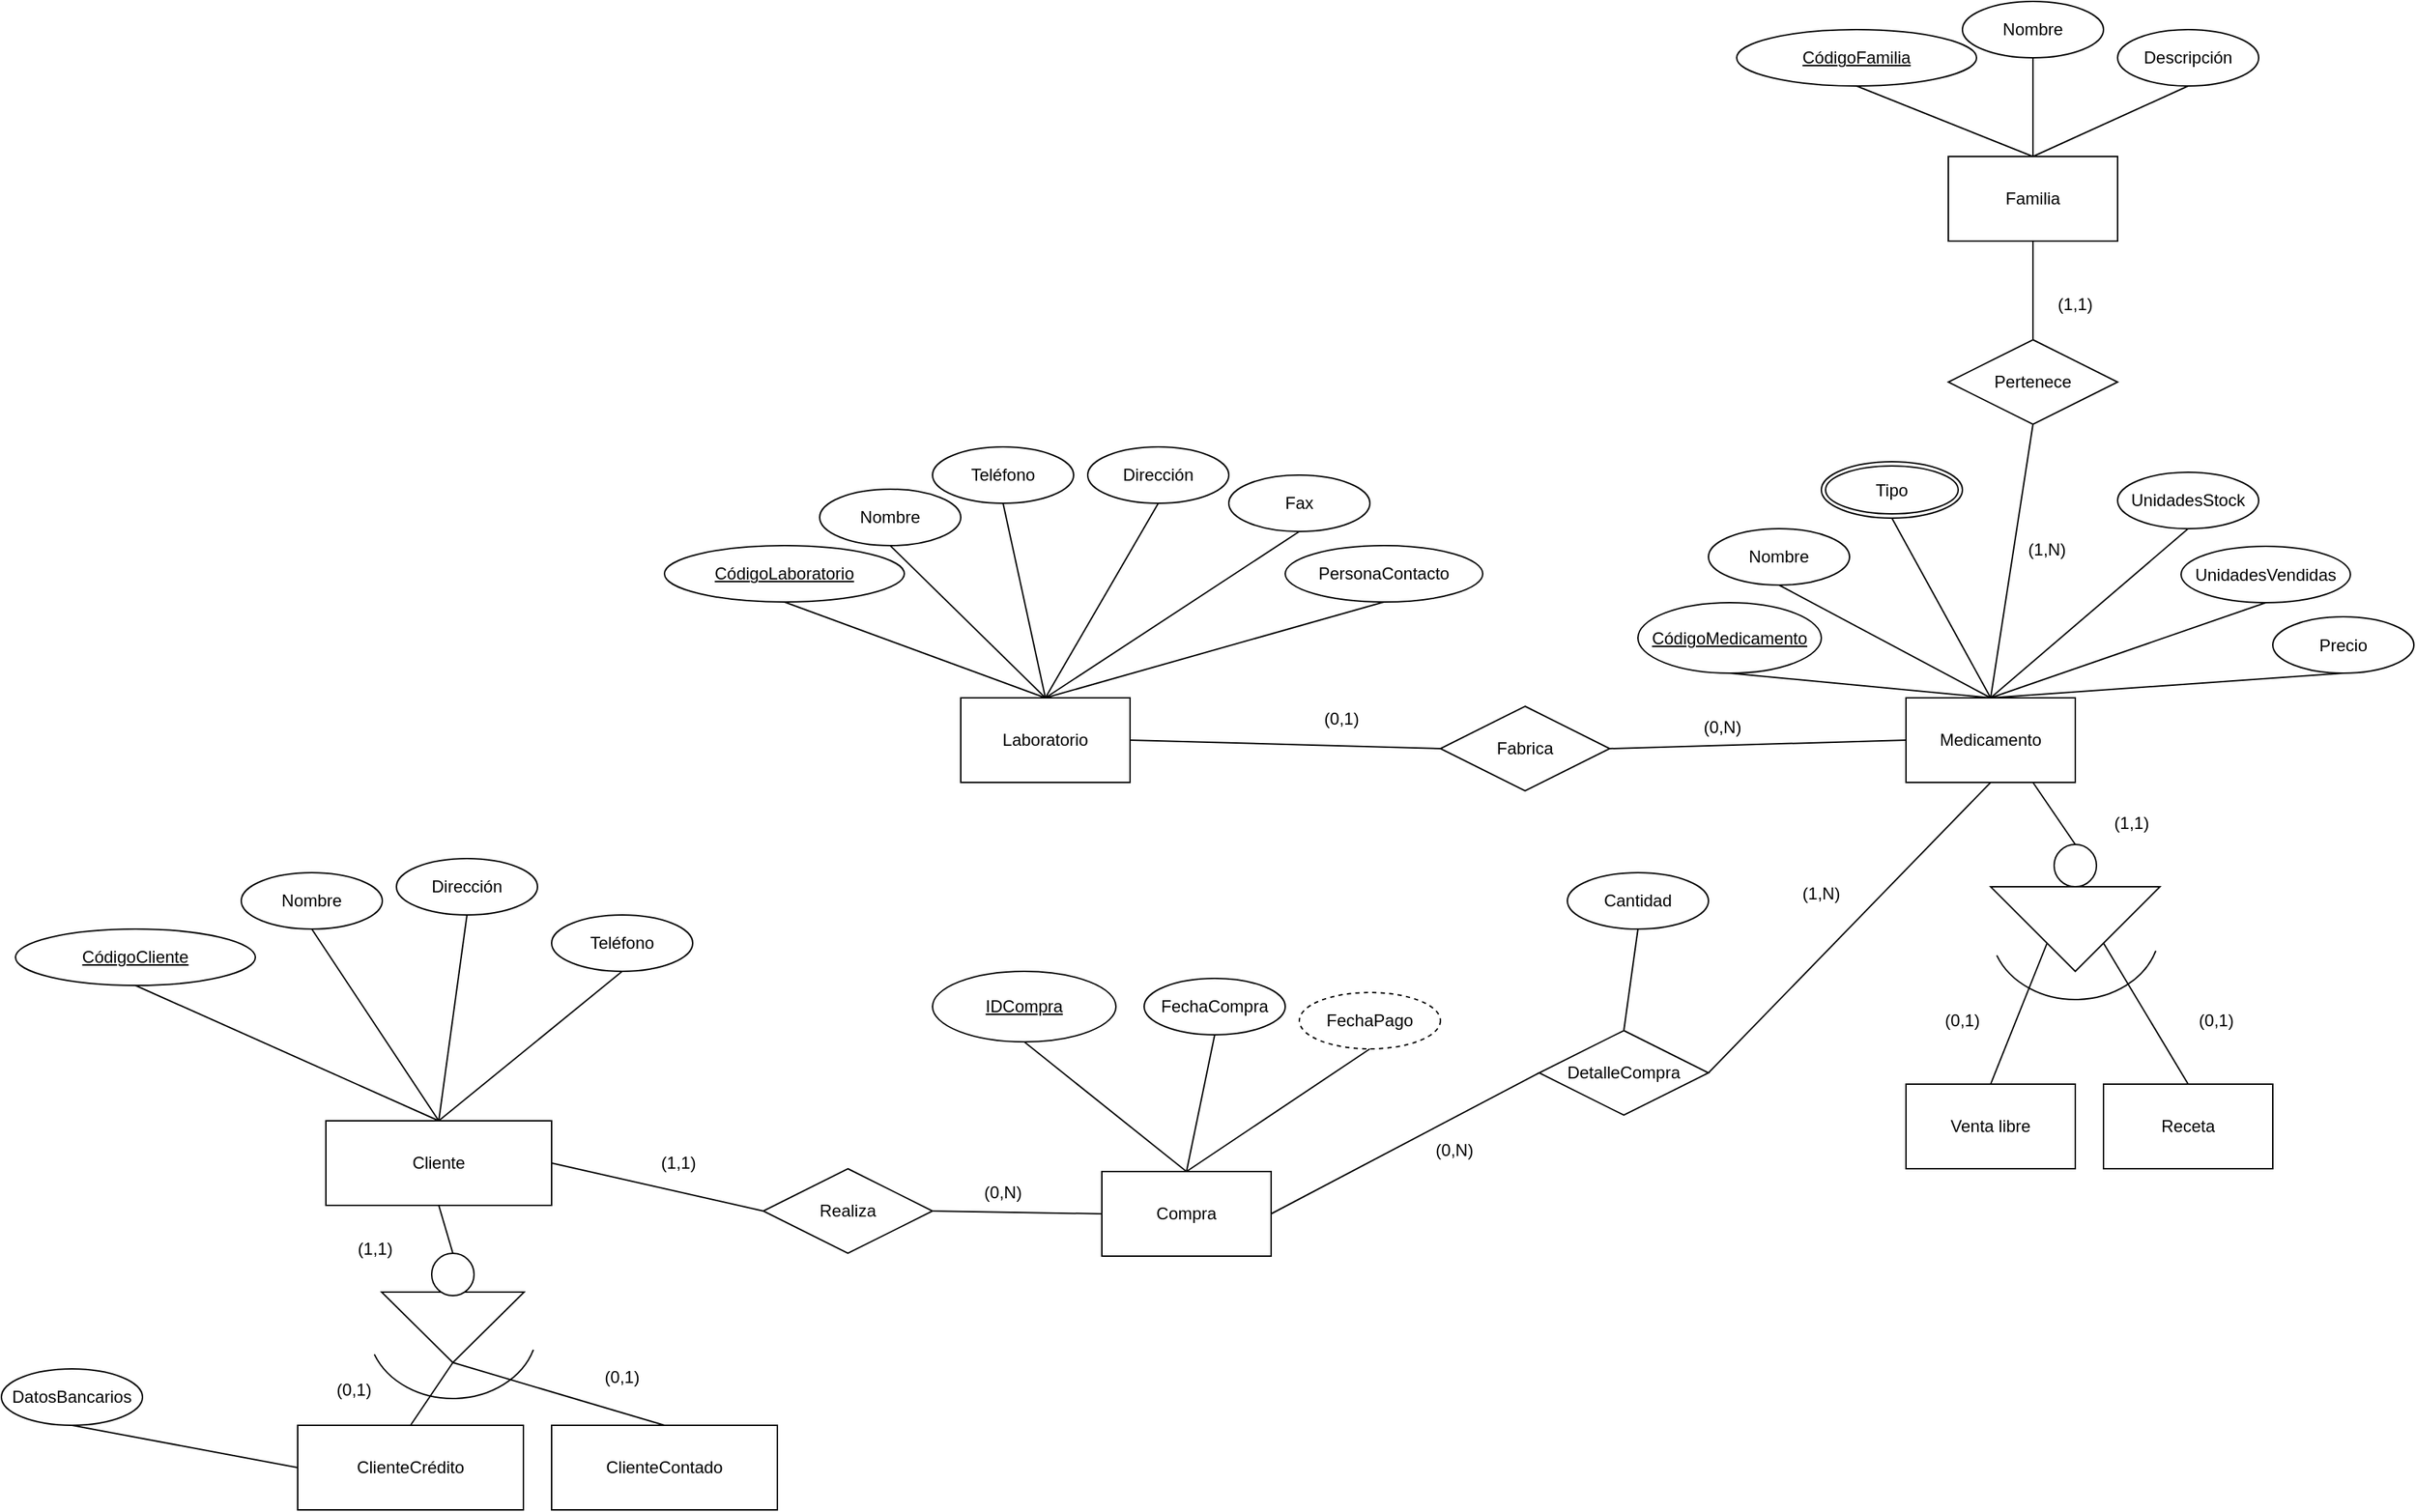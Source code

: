 <mxfile version="28.2.5">
  <diagram name="Página-1" id="T7vkIlMq0gVBXNgawNNp">
    <mxGraphModel grid="1" page="1" gridSize="10" guides="1" tooltips="1" connect="1" arrows="1" fold="1" pageScale="1" pageWidth="1169" pageHeight="827" math="0" shadow="0">
      <root>
        <mxCell id="0" />
        <mxCell id="1" parent="0" />
        <mxCell id="7CvodlsHvuCRBug9zF3--1" value="Medicamento" style="rounded=0;whiteSpace=wrap;html=1;" vertex="1" parent="1">
          <mxGeometry x="270" y="574" width="120" height="60" as="geometry" />
        </mxCell>
        <mxCell id="7CvodlsHvuCRBug9zF3--4" value="CódigoMedicamento" style="ellipse;whiteSpace=wrap;html=1;align=center;fontStyle=4;" vertex="1" parent="1">
          <mxGeometry x="80" y="506.5" width="130" height="50" as="geometry" />
        </mxCell>
        <mxCell id="7CvodlsHvuCRBug9zF3--5" value="" style="endArrow=none;html=1;rounded=0;exitX=0.5;exitY=1;exitDx=0;exitDy=0;entryX=0.5;entryY=0;entryDx=0;entryDy=0;" edge="1" parent="1" source="7CvodlsHvuCRBug9zF3--4" target="7CvodlsHvuCRBug9zF3--1">
          <mxGeometry relative="1" as="geometry">
            <mxPoint x="40" y="714" as="sourcePoint" />
            <mxPoint x="200" y="714" as="targetPoint" />
          </mxGeometry>
        </mxCell>
        <mxCell id="7CvodlsHvuCRBug9zF3--6" value="Nombre" style="ellipse;whiteSpace=wrap;html=1;align=center;" vertex="1" parent="1">
          <mxGeometry x="130" y="454" width="100" height="40" as="geometry" />
        </mxCell>
        <mxCell id="7CvodlsHvuCRBug9zF3--7" value="" style="endArrow=none;html=1;rounded=0;exitX=0.5;exitY=1;exitDx=0;exitDy=0;" edge="1" parent="1" source="7CvodlsHvuCRBug9zF3--6">
          <mxGeometry relative="1" as="geometry">
            <mxPoint x="220" y="504" as="sourcePoint" />
            <mxPoint x="330" y="574" as="targetPoint" />
          </mxGeometry>
        </mxCell>
        <mxCell id="7CvodlsHvuCRBug9zF3--8" value="Tipo" style="ellipse;shape=doubleEllipse;margin=3;whiteSpace=wrap;html=1;align=center;" vertex="1" parent="1">
          <mxGeometry x="210" y="406.5" width="100" height="40" as="geometry" />
        </mxCell>
        <mxCell id="7CvodlsHvuCRBug9zF3--9" value="" style="endArrow=none;html=1;rounded=0;exitX=0.5;exitY=1;exitDx=0;exitDy=0;entryX=0.5;entryY=0;entryDx=0;entryDy=0;" edge="1" parent="1" source="7CvodlsHvuCRBug9zF3--8" target="7CvodlsHvuCRBug9zF3--1">
          <mxGeometry relative="1" as="geometry">
            <mxPoint x="290" y="494" as="sourcePoint" />
            <mxPoint x="350" y="564" as="targetPoint" />
          </mxGeometry>
        </mxCell>
        <mxCell id="7CvodlsHvuCRBug9zF3--10" value="UnidadesStock" style="ellipse;whiteSpace=wrap;html=1;align=center;" vertex="1" parent="1">
          <mxGeometry x="420" y="414" width="100" height="40" as="geometry" />
        </mxCell>
        <mxCell id="7CvodlsHvuCRBug9zF3--11" value="" style="endArrow=none;html=1;rounded=0;exitX=0.5;exitY=1;exitDx=0;exitDy=0;entryX=0.5;entryY=0;entryDx=0;entryDy=0;" edge="1" parent="1" source="7CvodlsHvuCRBug9zF3--10" target="7CvodlsHvuCRBug9zF3--1">
          <mxGeometry relative="1" as="geometry">
            <mxPoint x="400" y="494" as="sourcePoint" />
            <mxPoint x="350" y="564" as="targetPoint" />
          </mxGeometry>
        </mxCell>
        <mxCell id="7CvodlsHvuCRBug9zF3--12" value="UnidadesVendidas" style="ellipse;whiteSpace=wrap;html=1;align=center;" vertex="1" parent="1">
          <mxGeometry x="465" y="466.5" width="120" height="40" as="geometry" />
        </mxCell>
        <mxCell id="7CvodlsHvuCRBug9zF3--13" value="" style="endArrow=none;html=1;rounded=0;exitX=0.5;exitY=1;exitDx=0;exitDy=0;entryX=0.5;entryY=0;entryDx=0;entryDy=0;" edge="1" parent="1" source="7CvodlsHvuCRBug9zF3--12" target="7CvodlsHvuCRBug9zF3--1">
          <mxGeometry relative="1" as="geometry">
            <mxPoint x="440" y="474" as="sourcePoint" />
            <mxPoint x="350" y="564" as="targetPoint" />
          </mxGeometry>
        </mxCell>
        <mxCell id="7CvodlsHvuCRBug9zF3--14" value="Precio" style="ellipse;whiteSpace=wrap;html=1;align=center;" vertex="1" parent="1">
          <mxGeometry x="530" y="516.5" width="100" height="40" as="geometry" />
        </mxCell>
        <mxCell id="7CvodlsHvuCRBug9zF3--15" value="" style="endArrow=none;html=1;rounded=0;exitX=0.5;exitY=1;exitDx=0;exitDy=0;entryX=0.5;entryY=0;entryDx=0;entryDy=0;" edge="1" parent="1" source="7CvodlsHvuCRBug9zF3--14" target="7CvodlsHvuCRBug9zF3--1">
          <mxGeometry relative="1" as="geometry">
            <mxPoint x="500" y="514" as="sourcePoint" />
            <mxPoint x="350" y="564" as="targetPoint" />
          </mxGeometry>
        </mxCell>
        <mxCell id="7CvodlsHvuCRBug9zF3--16" value="" style="triangle;whiteSpace=wrap;html=1;rotation=90;" vertex="1" parent="1">
          <mxGeometry x="360" y="678" width="60" height="120" as="geometry" />
        </mxCell>
        <mxCell id="7CvodlsHvuCRBug9zF3--18" value="" style="endArrow=none;html=1;rounded=0;exitX=0.75;exitY=1;exitDx=0;exitDy=0;entryX=0.5;entryY=0;entryDx=0;entryDy=0;" edge="1" parent="1" source="7CvodlsHvuCRBug9zF3--1" target="yXNdhfm0ZO_1RQX0MDB3-1">
          <mxGeometry relative="1" as="geometry">
            <mxPoint x="340" y="644" as="sourcePoint" />
            <mxPoint x="310" y="674" as="targetPoint" />
          </mxGeometry>
        </mxCell>
        <mxCell id="7CvodlsHvuCRBug9zF3--19" value="(1,1)" style="text;html=1;align=center;verticalAlign=middle;whiteSpace=wrap;rounded=0;" vertex="1" parent="1">
          <mxGeometry x="400" y="648" width="60" height="30" as="geometry" />
        </mxCell>
        <mxCell id="7CvodlsHvuCRBug9zF3--20" value="" style="endArrow=none;html=1;rounded=0;exitX=0.25;exitY=1;exitDx=0;exitDy=0;entryX=0.5;entryY=0;entryDx=0;entryDy=0;" edge="1" parent="1">
          <mxGeometry relative="1" as="geometry">
            <mxPoint x="370" y="748" as="sourcePoint" />
            <mxPoint x="330" y="848" as="targetPoint" />
          </mxGeometry>
        </mxCell>
        <mxCell id="7CvodlsHvuCRBug9zF3--21" value="" style="endArrow=none;html=1;rounded=0;exitX=0.75;exitY=1;exitDx=0;exitDy=0;exitPerimeter=0;entryX=0.5;entryY=0;entryDx=0;entryDy=0;" edge="1" parent="1" target="7CvodlsHvuCRBug9zF3--23">
          <mxGeometry relative="1" as="geometry">
            <mxPoint x="410" y="748" as="sourcePoint" />
            <mxPoint x="450" y="838" as="targetPoint" />
          </mxGeometry>
        </mxCell>
        <mxCell id="7CvodlsHvuCRBug9zF3--22" value="Venta libre" style="rounded=0;whiteSpace=wrap;html=1;" vertex="1" parent="1">
          <mxGeometry x="270" y="848" width="120" height="60" as="geometry" />
        </mxCell>
        <mxCell id="7CvodlsHvuCRBug9zF3--23" value="Receta" style="rounded=0;whiteSpace=wrap;html=1;" vertex="1" parent="1">
          <mxGeometry x="410" y="848" width="120" height="60" as="geometry" />
        </mxCell>
        <mxCell id="7CvodlsHvuCRBug9zF3--24" value="(0,1)" style="text;html=1;align=center;verticalAlign=middle;whiteSpace=wrap;rounded=0;" vertex="1" parent="1">
          <mxGeometry x="280" y="788" width="60" height="30" as="geometry" />
        </mxCell>
        <mxCell id="7CvodlsHvuCRBug9zF3--25" value="(0,1)" style="text;html=1;align=center;verticalAlign=middle;whiteSpace=wrap;rounded=0;" vertex="1" parent="1">
          <mxGeometry x="460" y="788" width="60" height="30" as="geometry" />
        </mxCell>
        <mxCell id="7CvodlsHvuCRBug9zF3--26" value="" style="verticalLabelPosition=bottom;verticalAlign=top;html=1;shape=mxgraph.basic.arc;startAngle=0.3;endAngle=0.689;rotation=0;" vertex="1" parent="1">
          <mxGeometry x="330" y="688" width="120" height="100" as="geometry" />
        </mxCell>
        <mxCell id="yXNdhfm0ZO_1RQX0MDB3-1" value="" style="ellipse;whiteSpace=wrap;html=1;aspect=fixed;" vertex="1" parent="1">
          <mxGeometry x="375" y="678" width="30" height="30" as="geometry" />
        </mxCell>
        <mxCell id="yXNdhfm0ZO_1RQX0MDB3-2" value="Laboratorio" style="whiteSpace=wrap;html=1;align=center;" vertex="1" parent="1">
          <mxGeometry x="-400" y="574" width="120" height="60" as="geometry" />
        </mxCell>
        <mxCell id="yXNdhfm0ZO_1RQX0MDB3-5" value="CódigoLaboratorio" style="ellipse;whiteSpace=wrap;html=1;align=center;fontStyle=4;" vertex="1" parent="1">
          <mxGeometry x="-610" y="466" width="170" height="40" as="geometry" />
        </mxCell>
        <mxCell id="yXNdhfm0ZO_1RQX0MDB3-6" value="" style="endArrow=none;html=1;rounded=0;entryX=0.5;entryY=1;entryDx=0;entryDy=0;exitX=0.5;exitY=0;exitDx=0;exitDy=0;" edge="1" parent="1" source="yXNdhfm0ZO_1RQX0MDB3-2" target="yXNdhfm0ZO_1RQX0MDB3-5">
          <mxGeometry width="50" height="50" relative="1" as="geometry">
            <mxPoint x="-480" y="596" as="sourcePoint" />
            <mxPoint x="-430" y="546" as="targetPoint" />
          </mxGeometry>
        </mxCell>
        <mxCell id="yXNdhfm0ZO_1RQX0MDB3-7" value="Nombre" style="ellipse;whiteSpace=wrap;html=1;align=center;" vertex="1" parent="1">
          <mxGeometry x="-500" y="426" width="100" height="40" as="geometry" />
        </mxCell>
        <mxCell id="yXNdhfm0ZO_1RQX0MDB3-9" value="Teléfono" style="ellipse;whiteSpace=wrap;html=1;align=center;" vertex="1" parent="1">
          <mxGeometry x="-420" y="396" width="100" height="40" as="geometry" />
        </mxCell>
        <mxCell id="yXNdhfm0ZO_1RQX0MDB3-10" value="" style="endArrow=none;html=1;rounded=0;entryX=0.5;entryY=1;entryDx=0;entryDy=0;exitX=0.5;exitY=0;exitDx=0;exitDy=0;" edge="1" parent="1" source="yXNdhfm0ZO_1RQX0MDB3-2" target="yXNdhfm0ZO_1RQX0MDB3-9">
          <mxGeometry width="50" height="50" relative="1" as="geometry">
            <mxPoint x="-250" y="596" as="sourcePoint" />
            <mxPoint x="-340" y="506" as="targetPoint" />
          </mxGeometry>
        </mxCell>
        <mxCell id="yXNdhfm0ZO_1RQX0MDB3-11" value="Dirección" style="ellipse;whiteSpace=wrap;html=1;align=center;" vertex="1" parent="1">
          <mxGeometry x="-310" y="396" width="100" height="40" as="geometry" />
        </mxCell>
        <mxCell id="yXNdhfm0ZO_1RQX0MDB3-12" value="" style="endArrow=none;html=1;rounded=0;entryX=0.5;entryY=1;entryDx=0;entryDy=0;exitX=0.5;exitY=0;exitDx=0;exitDy=0;" edge="1" parent="1" source="yXNdhfm0ZO_1RQX0MDB3-2" target="yXNdhfm0ZO_1RQX0MDB3-11">
          <mxGeometry width="50" height="50" relative="1" as="geometry">
            <mxPoint x="-250" y="596" as="sourcePoint" />
            <mxPoint x="-340" y="506" as="targetPoint" />
          </mxGeometry>
        </mxCell>
        <mxCell id="yXNdhfm0ZO_1RQX0MDB3-13" value="" style="endArrow=none;html=1;rounded=0;entryX=0.5;entryY=1;entryDx=0;entryDy=0;exitX=0.5;exitY=0;exitDx=0;exitDy=0;" edge="1" parent="1" source="yXNdhfm0ZO_1RQX0MDB3-2" target="yXNdhfm0ZO_1RQX0MDB3-7">
          <mxGeometry width="50" height="50" relative="1" as="geometry">
            <mxPoint x="-165" y="586" as="sourcePoint" />
            <mxPoint x="-350" y="536" as="targetPoint" />
          </mxGeometry>
        </mxCell>
        <mxCell id="yXNdhfm0ZO_1RQX0MDB3-14" value="Fax" style="ellipse;whiteSpace=wrap;html=1;align=center;" vertex="1" parent="1">
          <mxGeometry x="-210" y="416" width="100" height="40" as="geometry" />
        </mxCell>
        <mxCell id="yXNdhfm0ZO_1RQX0MDB3-15" value="" style="endArrow=none;html=1;rounded=0;entryX=0.5;entryY=1;entryDx=0;entryDy=0;exitX=0.5;exitY=0;exitDx=0;exitDy=0;" edge="1" parent="1" source="yXNdhfm0ZO_1RQX0MDB3-2" target="yXNdhfm0ZO_1RQX0MDB3-14">
          <mxGeometry width="50" height="50" relative="1" as="geometry">
            <mxPoint x="-240" y="596" as="sourcePoint" />
            <mxPoint x="-160" y="496" as="targetPoint" />
          </mxGeometry>
        </mxCell>
        <mxCell id="yXNdhfm0ZO_1RQX0MDB3-16" value="PersonaContacto" style="ellipse;whiteSpace=wrap;html=1;align=center;" vertex="1" parent="1">
          <mxGeometry x="-170" y="466" width="140" height="40" as="geometry" />
        </mxCell>
        <mxCell id="yXNdhfm0ZO_1RQX0MDB3-17" value="" style="endArrow=none;html=1;rounded=0;entryX=0.5;entryY=1;entryDx=0;entryDy=0;exitX=0.5;exitY=0;exitDx=0;exitDy=0;" edge="1" parent="1" source="yXNdhfm0ZO_1RQX0MDB3-2" target="yXNdhfm0ZO_1RQX0MDB3-16">
          <mxGeometry width="50" height="50" relative="1" as="geometry">
            <mxPoint x="-180" y="606" as="sourcePoint" />
            <mxPoint x="-50" y="506" as="targetPoint" />
          </mxGeometry>
        </mxCell>
        <mxCell id="yXNdhfm0ZO_1RQX0MDB3-18" value="Familia" style="whiteSpace=wrap;html=1;align=center;" vertex="1" parent="1">
          <mxGeometry x="300" y="190" width="120" height="60" as="geometry" />
        </mxCell>
        <mxCell id="yXNdhfm0ZO_1RQX0MDB3-19" value="CódigoFamilia" style="ellipse;whiteSpace=wrap;html=1;align=center;fontStyle=4;" vertex="1" parent="1">
          <mxGeometry x="150" y="100" width="170" height="40" as="geometry" />
        </mxCell>
        <mxCell id="yXNdhfm0ZO_1RQX0MDB3-20" value="" style="endArrow=none;html=1;rounded=0;exitX=0.5;exitY=0;exitDx=0;exitDy=0;entryX=0.5;entryY=1;entryDx=0;entryDy=0;" edge="1" parent="1" source="yXNdhfm0ZO_1RQX0MDB3-18" target="yXNdhfm0ZO_1RQX0MDB3-19">
          <mxGeometry width="50" height="50" relative="1" as="geometry">
            <mxPoint x="485" y="204" as="sourcePoint" />
            <mxPoint x="270" y="160" as="targetPoint" />
          </mxGeometry>
        </mxCell>
        <mxCell id="yXNdhfm0ZO_1RQX0MDB3-21" value="Nombre" style="ellipse;whiteSpace=wrap;html=1;align=center;" vertex="1" parent="1">
          <mxGeometry x="310" y="80" width="100" height="40" as="geometry" />
        </mxCell>
        <mxCell id="yXNdhfm0ZO_1RQX0MDB3-22" value="" style="endArrow=none;html=1;rounded=0;exitX=0.5;exitY=0;exitDx=0;exitDy=0;entryX=0.5;entryY=1;entryDx=0;entryDy=0;" edge="1" parent="1" source="yXNdhfm0ZO_1RQX0MDB3-18" target="yXNdhfm0ZO_1RQX0MDB3-21">
          <mxGeometry width="50" height="50" relative="1" as="geometry">
            <mxPoint x="370" y="264" as="sourcePoint" />
            <mxPoint x="400" y="140" as="targetPoint" />
          </mxGeometry>
        </mxCell>
        <mxCell id="yXNdhfm0ZO_1RQX0MDB3-24" value="Descripción" style="ellipse;whiteSpace=wrap;html=1;align=center;" vertex="1" parent="1">
          <mxGeometry x="420" y="100" width="100" height="40" as="geometry" />
        </mxCell>
        <mxCell id="yXNdhfm0ZO_1RQX0MDB3-25" value="" style="endArrow=none;html=1;rounded=0;exitX=0.5;exitY=0;exitDx=0;exitDy=0;entryX=0.5;entryY=1;entryDx=0;entryDy=0;" edge="1" parent="1" source="yXNdhfm0ZO_1RQX0MDB3-18" target="yXNdhfm0ZO_1RQX0MDB3-24">
          <mxGeometry width="50" height="50" relative="1" as="geometry">
            <mxPoint x="400" y="260" as="sourcePoint" />
            <mxPoint x="460" y="150" as="targetPoint" />
          </mxGeometry>
        </mxCell>
        <mxCell id="yXNdhfm0ZO_1RQX0MDB3-26" value="Cliente" style="whiteSpace=wrap;html=1;align=center;" vertex="1" parent="1">
          <mxGeometry x="-850" y="874" width="160" height="60" as="geometry" />
        </mxCell>
        <mxCell id="yXNdhfm0ZO_1RQX0MDB3-27" value="CódigoCliente" style="ellipse;whiteSpace=wrap;html=1;align=center;fontStyle=4;" vertex="1" parent="1">
          <mxGeometry x="-1070" y="738" width="170" height="40" as="geometry" />
        </mxCell>
        <mxCell id="yXNdhfm0ZO_1RQX0MDB3-28" value="" style="endArrow=none;html=1;rounded=0;entryX=0.5;entryY=1;entryDx=0;entryDy=0;exitX=0.5;exitY=0;exitDx=0;exitDy=0;" edge="1" parent="1" source="yXNdhfm0ZO_1RQX0MDB3-26" target="yXNdhfm0ZO_1RQX0MDB3-27">
          <mxGeometry width="50" height="50" relative="1" as="geometry">
            <mxPoint x="-940" y="874" as="sourcePoint" />
            <mxPoint x="-890" y="824" as="targetPoint" />
          </mxGeometry>
        </mxCell>
        <mxCell id="yXNdhfm0ZO_1RQX0MDB3-29" value="Nombre" style="ellipse;whiteSpace=wrap;html=1;align=center;" vertex="1" parent="1">
          <mxGeometry x="-910" y="698" width="100" height="40" as="geometry" />
        </mxCell>
        <mxCell id="yXNdhfm0ZO_1RQX0MDB3-30" value="Dirección" style="ellipse;whiteSpace=wrap;html=1;align=center;" vertex="1" parent="1">
          <mxGeometry x="-800" y="688" width="100" height="40" as="geometry" />
        </mxCell>
        <mxCell id="yXNdhfm0ZO_1RQX0MDB3-31" value="Teléfono" style="ellipse;whiteSpace=wrap;html=1;align=center;" vertex="1" parent="1">
          <mxGeometry x="-690" y="728" width="100" height="40" as="geometry" />
        </mxCell>
        <mxCell id="yXNdhfm0ZO_1RQX0MDB3-32" value="" style="endArrow=none;html=1;rounded=0;entryX=0.5;entryY=1;entryDx=0;entryDy=0;exitX=0.5;exitY=0;exitDx=0;exitDy=0;" edge="1" parent="1" source="yXNdhfm0ZO_1RQX0MDB3-26" target="yXNdhfm0ZO_1RQX0MDB3-29">
          <mxGeometry width="50" height="50" relative="1" as="geometry">
            <mxPoint x="-750" y="888" as="sourcePoint" />
            <mxPoint x="-820" y="754" as="targetPoint" />
          </mxGeometry>
        </mxCell>
        <mxCell id="yXNdhfm0ZO_1RQX0MDB3-33" value="" style="endArrow=none;html=1;rounded=0;entryX=0.5;entryY=1;entryDx=0;entryDy=0;" edge="1" parent="1" target="yXNdhfm0ZO_1RQX0MDB3-30">
          <mxGeometry width="50" height="50" relative="1" as="geometry">
            <mxPoint x="-770" y="874" as="sourcePoint" />
            <mxPoint x="-750" y="754" as="targetPoint" />
          </mxGeometry>
        </mxCell>
        <mxCell id="yXNdhfm0ZO_1RQX0MDB3-34" value="" style="endArrow=none;html=1;rounded=0;entryX=0.5;entryY=1;entryDx=0;entryDy=0;exitX=0.5;exitY=0;exitDx=0;exitDy=0;" edge="1" parent="1" target="yXNdhfm0ZO_1RQX0MDB3-31">
          <mxGeometry width="50" height="50" relative="1" as="geometry">
            <mxPoint x="-770" y="874" as="sourcePoint" />
            <mxPoint x="-570" y="810" as="targetPoint" />
          </mxGeometry>
        </mxCell>
        <mxCell id="yXNdhfm0ZO_1RQX0MDB3-35" value="ClienteCrédito" style="whiteSpace=wrap;html=1;align=center;" vertex="1" parent="1">
          <mxGeometry x="-870" y="1090" width="160" height="60" as="geometry" />
        </mxCell>
        <mxCell id="yXNdhfm0ZO_1RQX0MDB3-36" value="DatosBancarios" style="ellipse;whiteSpace=wrap;html=1;align=center;" vertex="1" parent="1">
          <mxGeometry x="-1080" y="1050" width="100" height="40" as="geometry" />
        </mxCell>
        <mxCell id="yXNdhfm0ZO_1RQX0MDB3-37" value="" style="endArrow=none;html=1;rounded=0;exitX=0;exitY=0.5;exitDx=0;exitDy=0;entryX=0.5;entryY=1;entryDx=0;entryDy=0;" edge="1" parent="1" source="yXNdhfm0ZO_1RQX0MDB3-35" target="yXNdhfm0ZO_1RQX0MDB3-36">
          <mxGeometry width="50" height="50" relative="1" as="geometry">
            <mxPoint x="-685" y="1138" as="sourcePoint" />
            <mxPoint x="-950" y="1090" as="targetPoint" />
          </mxGeometry>
        </mxCell>
        <mxCell id="yXNdhfm0ZO_1RQX0MDB3-38" value="Compra" style="rounded=0;whiteSpace=wrap;html=1;" vertex="1" parent="1">
          <mxGeometry x="-300" y="910" width="120" height="60" as="geometry" />
        </mxCell>
        <mxCell id="yXNdhfm0ZO_1RQX0MDB3-39" value="IDCompra" style="ellipse;whiteSpace=wrap;html=1;align=center;fontStyle=4;" vertex="1" parent="1">
          <mxGeometry x="-420" y="768" width="130" height="50" as="geometry" />
        </mxCell>
        <mxCell id="yXNdhfm0ZO_1RQX0MDB3-40" value="" style="endArrow=none;html=1;rounded=0;exitX=0.5;exitY=1;exitDx=0;exitDy=0;entryX=0.5;entryY=0;entryDx=0;entryDy=0;" edge="1" parent="1" source="yXNdhfm0ZO_1RQX0MDB3-39" target="yXNdhfm0ZO_1RQX0MDB3-38">
          <mxGeometry relative="1" as="geometry">
            <mxPoint x="-300" y="878" as="sourcePoint" />
            <mxPoint x="-45" y="918" as="targetPoint" />
          </mxGeometry>
        </mxCell>
        <mxCell id="yXNdhfm0ZO_1RQX0MDB3-42" value="FechaCompra" style="ellipse;whiteSpace=wrap;html=1;align=center;" vertex="1" parent="1">
          <mxGeometry x="-270" y="773" width="100" height="40" as="geometry" />
        </mxCell>
        <mxCell id="yXNdhfm0ZO_1RQX0MDB3-43" value="" style="endArrow=none;html=1;rounded=0;exitX=0.5;exitY=1;exitDx=0;exitDy=0;entryX=0.5;entryY=0;entryDx=0;entryDy=0;" edge="1" parent="1" source="yXNdhfm0ZO_1RQX0MDB3-42" target="yXNdhfm0ZO_1RQX0MDB3-38">
          <mxGeometry relative="1" as="geometry">
            <mxPoint x="-250" y="880" as="sourcePoint" />
            <mxPoint x="-135" y="927" as="targetPoint" />
          </mxGeometry>
        </mxCell>
        <mxCell id="yXNdhfm0ZO_1RQX0MDB3-45" value="FechaPago" style="ellipse;whiteSpace=wrap;html=1;align=center;dashed=1;" vertex="1" parent="1">
          <mxGeometry x="-160" y="783" width="100" height="40" as="geometry" />
        </mxCell>
        <mxCell id="yXNdhfm0ZO_1RQX0MDB3-46" value="" style="endArrow=none;html=1;rounded=0;exitX=0.5;exitY=1;exitDx=0;exitDy=0;entryX=0.5;entryY=0;entryDx=0;entryDy=0;" edge="1" parent="1" source="yXNdhfm0ZO_1RQX0MDB3-45" target="yXNdhfm0ZO_1RQX0MDB3-38">
          <mxGeometry relative="1" as="geometry">
            <mxPoint x="-180" y="860" as="sourcePoint" />
            <mxPoint x="-190" y="920" as="targetPoint" />
          </mxGeometry>
        </mxCell>
        <mxCell id="yXNdhfm0ZO_1RQX0MDB3-47" value="Pertenece" style="shape=rhombus;perimeter=rhombusPerimeter;whiteSpace=wrap;html=1;align=center;" vertex="1" parent="1">
          <mxGeometry x="300" y="320" width="120" height="60" as="geometry" />
        </mxCell>
        <mxCell id="yXNdhfm0ZO_1RQX0MDB3-48" value="" style="endArrow=none;html=1;rounded=0;entryX=0.5;entryY=1;entryDx=0;entryDy=0;exitX=0.5;exitY=0;exitDx=0;exitDy=0;" edge="1" parent="1" source="yXNdhfm0ZO_1RQX0MDB3-47" target="yXNdhfm0ZO_1RQX0MDB3-18">
          <mxGeometry relative="1" as="geometry">
            <mxPoint x="330" y="320" as="sourcePoint" />
            <mxPoint x="490" y="320" as="targetPoint" />
          </mxGeometry>
        </mxCell>
        <mxCell id="yXNdhfm0ZO_1RQX0MDB3-49" value="" style="endArrow=none;html=1;rounded=0;entryX=0.5;entryY=1;entryDx=0;entryDy=0;" edge="1" parent="1" target="yXNdhfm0ZO_1RQX0MDB3-47">
          <mxGeometry relative="1" as="geometry">
            <mxPoint x="330" y="574" as="sourcePoint" />
            <mxPoint x="360" y="401" as="targetPoint" />
          </mxGeometry>
        </mxCell>
        <mxCell id="yXNdhfm0ZO_1RQX0MDB3-50" value="(1,N)" style="text;html=1;align=center;verticalAlign=middle;whiteSpace=wrap;rounded=0;" vertex="1" parent="1">
          <mxGeometry x="340" y="454" width="60" height="30" as="geometry" />
        </mxCell>
        <mxCell id="yXNdhfm0ZO_1RQX0MDB3-51" value="(1,1)" style="text;html=1;align=center;verticalAlign=middle;whiteSpace=wrap;rounded=0;" vertex="1" parent="1">
          <mxGeometry x="360" y="280" width="60" height="30" as="geometry" />
        </mxCell>
        <mxCell id="yXNdhfm0ZO_1RQX0MDB3-53" value="Fabrica" style="shape=rhombus;perimeter=rhombusPerimeter;whiteSpace=wrap;html=1;align=center;" vertex="1" parent="1">
          <mxGeometry x="-60" y="580" width="120" height="60" as="geometry" />
        </mxCell>
        <mxCell id="yXNdhfm0ZO_1RQX0MDB3-54" value="" style="endArrow=none;html=1;rounded=0;entryX=1;entryY=0.5;entryDx=0;entryDy=0;exitX=0;exitY=0.5;exitDx=0;exitDy=0;" edge="1" parent="1" source="yXNdhfm0ZO_1RQX0MDB3-53" target="yXNdhfm0ZO_1RQX0MDB3-2">
          <mxGeometry width="50" height="50" relative="1" as="geometry">
            <mxPoint x="65" y="742" as="sourcePoint" />
            <mxPoint x="-160" y="678" as="targetPoint" />
          </mxGeometry>
        </mxCell>
        <mxCell id="yXNdhfm0ZO_1RQX0MDB3-55" value="" style="endArrow=none;html=1;rounded=0;entryX=1;entryY=0.5;entryDx=0;entryDy=0;exitX=0;exitY=0.5;exitDx=0;exitDy=0;" edge="1" parent="1" source="7CvodlsHvuCRBug9zF3--1" target="yXNdhfm0ZO_1RQX0MDB3-53">
          <mxGeometry width="50" height="50" relative="1" as="geometry">
            <mxPoint x="290" y="648" as="sourcePoint" />
            <mxPoint x="100" y="638" as="targetPoint" />
          </mxGeometry>
        </mxCell>
        <mxCell id="yXNdhfm0ZO_1RQX0MDB3-56" value="(0,N)" style="text;html=1;align=center;verticalAlign=middle;whiteSpace=wrap;rounded=0;" vertex="1" parent="1">
          <mxGeometry x="110" y="580" width="60" height="30" as="geometry" />
        </mxCell>
        <mxCell id="yXNdhfm0ZO_1RQX0MDB3-57" value="(0,1)" style="text;html=1;align=center;verticalAlign=middle;whiteSpace=wrap;rounded=0;" vertex="1" parent="1">
          <mxGeometry x="-160" y="574" width="60" height="30" as="geometry" />
        </mxCell>
        <mxCell id="yXNdhfm0ZO_1RQX0MDB3-58" value="Realiza" style="shape=rhombus;perimeter=rhombusPerimeter;whiteSpace=wrap;html=1;align=center;" vertex="1" parent="1">
          <mxGeometry x="-540" y="908" width="120" height="60" as="geometry" />
        </mxCell>
        <mxCell id="yXNdhfm0ZO_1RQX0MDB3-59" value="" style="endArrow=none;html=1;rounded=0;entryX=1;entryY=0.5;entryDx=0;entryDy=0;exitX=0;exitY=0.5;exitDx=0;exitDy=0;" edge="1" parent="1" source="yXNdhfm0ZO_1RQX0MDB3-58" target="yXNdhfm0ZO_1RQX0MDB3-26">
          <mxGeometry width="50" height="50" relative="1" as="geometry">
            <mxPoint x="-490" y="908" as="sourcePoint" />
            <mxPoint x="-670" y="898" as="targetPoint" />
          </mxGeometry>
        </mxCell>
        <mxCell id="yXNdhfm0ZO_1RQX0MDB3-60" value="" style="endArrow=none;html=1;rounded=0;entryX=1;entryY=0.5;entryDx=0;entryDy=0;exitX=0;exitY=0.5;exitDx=0;exitDy=0;" edge="1" parent="1" source="yXNdhfm0ZO_1RQX0MDB3-38" target="yXNdhfm0ZO_1RQX0MDB3-58">
          <mxGeometry width="50" height="50" relative="1" as="geometry">
            <mxPoint x="-280" y="940" as="sourcePoint" />
            <mxPoint x="-420" y="934" as="targetPoint" />
          </mxGeometry>
        </mxCell>
        <mxCell id="yXNdhfm0ZO_1RQX0MDB3-61" value="(0,N)" style="text;html=1;align=center;verticalAlign=middle;whiteSpace=wrap;rounded=0;" vertex="1" parent="1">
          <mxGeometry x="-400" y="910" width="60" height="30" as="geometry" />
        </mxCell>
        <mxCell id="yXNdhfm0ZO_1RQX0MDB3-62" value="(1,1)" style="text;html=1;align=center;verticalAlign=middle;whiteSpace=wrap;rounded=0;" vertex="1" parent="1">
          <mxGeometry x="-630" y="889" width="60" height="30" as="geometry" />
        </mxCell>
        <mxCell id="yXNdhfm0ZO_1RQX0MDB3-63" value="DetalleCompra" style="shape=rhombus;perimeter=rhombusPerimeter;whiteSpace=wrap;html=1;align=center;" vertex="1" parent="1">
          <mxGeometry x="10" y="810" width="120" height="60" as="geometry" />
        </mxCell>
        <mxCell id="yXNdhfm0ZO_1RQX0MDB3-64" value="" style="endArrow=none;html=1;rounded=0;exitX=0;exitY=0.5;exitDx=0;exitDy=0;entryX=1;entryY=0.5;entryDx=0;entryDy=0;" edge="1" parent="1" source="yXNdhfm0ZO_1RQX0MDB3-63" target="yXNdhfm0ZO_1RQX0MDB3-38">
          <mxGeometry relative="1" as="geometry">
            <mxPoint y="850" as="sourcePoint" />
            <mxPoint x="-130" y="937" as="targetPoint" />
          </mxGeometry>
        </mxCell>
        <mxCell id="yXNdhfm0ZO_1RQX0MDB3-65" value="" style="endArrow=none;html=1;rounded=0;exitX=0.5;exitY=1;exitDx=0;exitDy=0;entryX=1;entryY=0.5;entryDx=0;entryDy=0;" edge="1" parent="1" source="7CvodlsHvuCRBug9zF3--1" target="yXNdhfm0ZO_1RQX0MDB3-63">
          <mxGeometry relative="1" as="geometry">
            <mxPoint x="270" y="640" as="sourcePoint" />
            <mxPoint x="80" y="772" as="targetPoint" />
          </mxGeometry>
        </mxCell>
        <mxCell id="yXNdhfm0ZO_1RQX0MDB3-66" value="Cantidad" style="ellipse;whiteSpace=wrap;html=1;align=center;" vertex="1" parent="1">
          <mxGeometry x="30" y="698" width="100" height="40" as="geometry" />
        </mxCell>
        <mxCell id="yXNdhfm0ZO_1RQX0MDB3-67" value="" style="endArrow=none;html=1;rounded=0;exitX=0.5;exitY=1;exitDx=0;exitDy=0;entryX=0.5;entryY=0;entryDx=0;entryDy=0;" edge="1" parent="1" source="yXNdhfm0ZO_1RQX0MDB3-66" target="yXNdhfm0ZO_1RQX0MDB3-63">
          <mxGeometry relative="1" as="geometry">
            <mxPoint x="60" y="741" as="sourcePoint" />
            <mxPoint x="40" y="838" as="targetPoint" />
          </mxGeometry>
        </mxCell>
        <mxCell id="yXNdhfm0ZO_1RQX0MDB3-68" value="(1,N)" style="text;html=1;align=center;verticalAlign=middle;whiteSpace=wrap;rounded=0;" vertex="1" parent="1">
          <mxGeometry x="180" y="698" width="60" height="30" as="geometry" />
        </mxCell>
        <mxCell id="yXNdhfm0ZO_1RQX0MDB3-69" value="(0,N)" style="text;html=1;align=center;verticalAlign=middle;whiteSpace=wrap;rounded=0;" vertex="1" parent="1">
          <mxGeometry x="-80" y="880" width="60" height="30" as="geometry" />
        </mxCell>
        <mxCell id="yXNdhfm0ZO_1RQX0MDB3-70" value="" style="triangle;whiteSpace=wrap;html=1;rotation=90;" vertex="1" parent="1">
          <mxGeometry x="-785" y="970" width="50" height="101" as="geometry" />
        </mxCell>
        <mxCell id="yXNdhfm0ZO_1RQX0MDB3-71" value="" style="endArrow=none;html=1;rounded=0;exitX=1;exitY=0.5;exitDx=0;exitDy=0;entryX=0.5;entryY=0;entryDx=0;entryDy=0;" edge="1" parent="1" source="yXNdhfm0ZO_1RQX0MDB3-70" target="yXNdhfm0ZO_1RQX0MDB3-35">
          <mxGeometry relative="1" as="geometry">
            <mxPoint x="-670" y="1042" as="sourcePoint" />
            <mxPoint x="-690" y="1139" as="targetPoint" />
          </mxGeometry>
        </mxCell>
        <mxCell id="yXNdhfm0ZO_1RQX0MDB3-72" value="" style="endArrow=none;html=1;rounded=0;exitX=0.5;exitY=1;exitDx=0;exitDy=0;entryX=0.5;entryY=0;entryDx=0;entryDy=0;" edge="1" parent="1" source="yXNdhfm0ZO_1RQX0MDB3-26" target="yXNdhfm0ZO_1RQX0MDB3-76">
          <mxGeometry relative="1" as="geometry">
            <mxPoint x="-770" y="940" as="sourcePoint" />
            <mxPoint x="-800" y="970" as="targetPoint" />
          </mxGeometry>
        </mxCell>
        <mxCell id="yXNdhfm0ZO_1RQX0MDB3-73" value="ClienteContado" style="whiteSpace=wrap;html=1;align=center;" vertex="1" parent="1">
          <mxGeometry x="-690" y="1090" width="160" height="60" as="geometry" />
        </mxCell>
        <mxCell id="yXNdhfm0ZO_1RQX0MDB3-74" value="" style="endArrow=none;html=1;rounded=0;entryX=0.5;entryY=0;entryDx=0;entryDy=0;exitX=1;exitY=0.5;exitDx=0;exitDy=0;" edge="1" parent="1" source="yXNdhfm0ZO_1RQX0MDB3-70" target="yXNdhfm0ZO_1RQX0MDB3-73">
          <mxGeometry relative="1" as="geometry">
            <mxPoint x="-720" y="1040" as="sourcePoint" />
            <mxPoint x="-760" y="1134" as="targetPoint" />
          </mxGeometry>
        </mxCell>
        <mxCell id="yXNdhfm0ZO_1RQX0MDB3-76" value="" style="ellipse;whiteSpace=wrap;html=1;aspect=fixed;" vertex="1" parent="1">
          <mxGeometry x="-775" y="968" width="30" height="30" as="geometry" />
        </mxCell>
        <mxCell id="yXNdhfm0ZO_1RQX0MDB3-77" value="" style="verticalLabelPosition=bottom;verticalAlign=top;html=1;shape=mxgraph.basic.arc;startAngle=0.3;endAngle=0.689;rotation=0;" vertex="1" parent="1">
          <mxGeometry x="-820" y="971" width="120" height="100" as="geometry" />
        </mxCell>
        <mxCell id="yXNdhfm0ZO_1RQX0MDB3-78" value="(1,1)" style="text;html=1;align=center;verticalAlign=middle;whiteSpace=wrap;rounded=0;" vertex="1" parent="1">
          <mxGeometry x="-845" y="950" width="60" height="30" as="geometry" />
        </mxCell>
        <mxCell id="yXNdhfm0ZO_1RQX0MDB3-79" value="(0,1)" style="text;html=1;align=center;verticalAlign=middle;whiteSpace=wrap;rounded=0;" vertex="1" parent="1">
          <mxGeometry x="-860" y="1050" width="60" height="30" as="geometry" />
        </mxCell>
        <mxCell id="yXNdhfm0ZO_1RQX0MDB3-80" value="(0,1)" style="text;html=1;align=center;verticalAlign=middle;whiteSpace=wrap;rounded=0;" vertex="1" parent="1">
          <mxGeometry x="-670" y="1041" width="60" height="30" as="geometry" />
        </mxCell>
      </root>
    </mxGraphModel>
  </diagram>
</mxfile>

